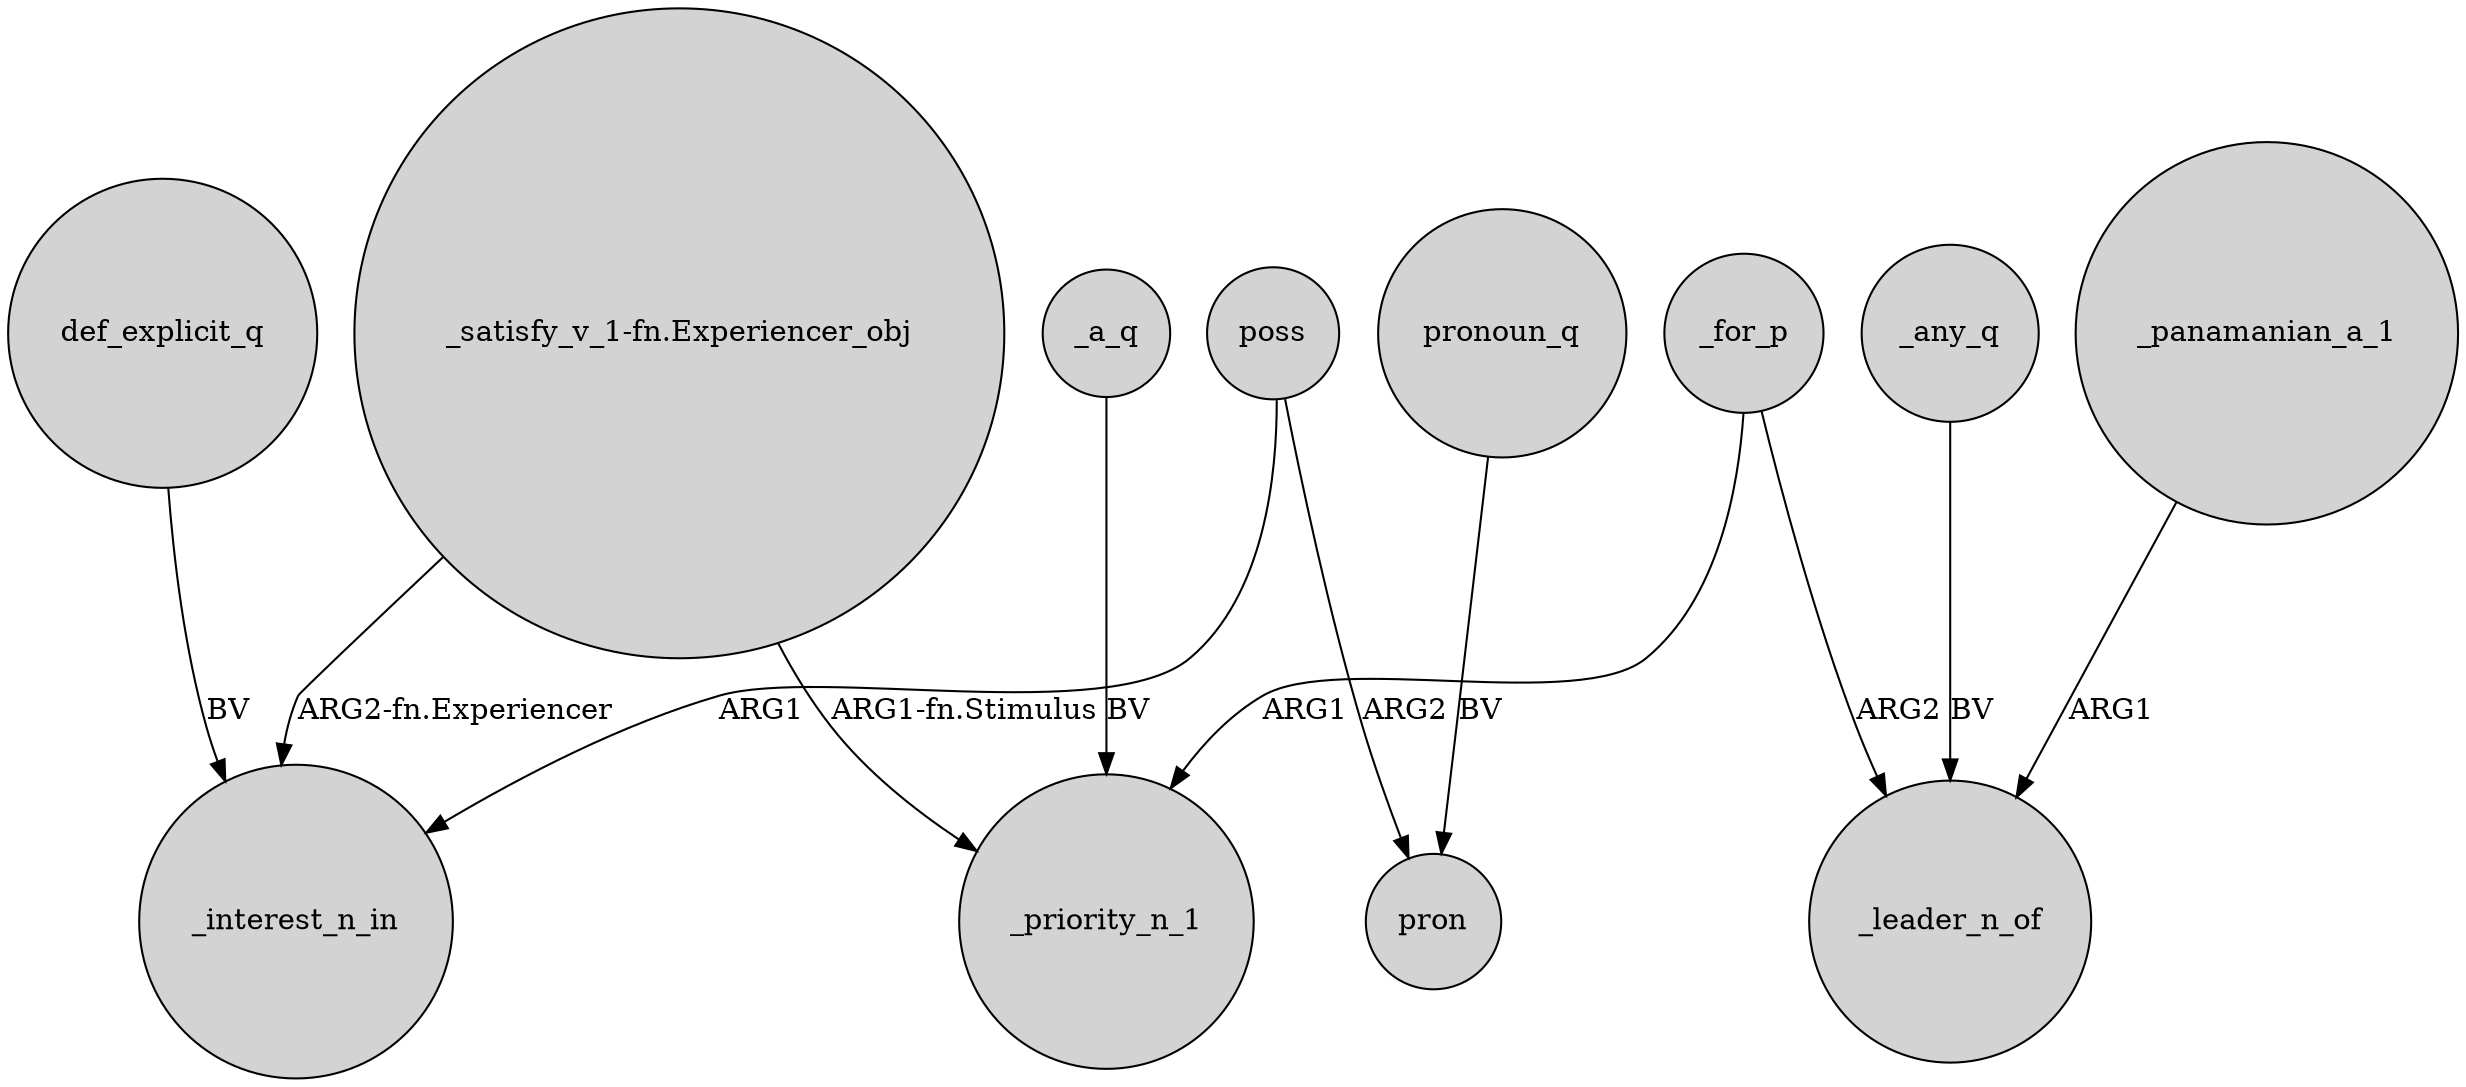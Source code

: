 digraph {
	node [shape=circle style=filled]
	_for_p -> _priority_n_1 [label=ARG1]
	_panamanian_a_1 -> _leader_n_of [label=ARG1]
	_a_q -> _priority_n_1 [label=BV]
	"_satisfy_v_1-fn.Experiencer_obj" -> _priority_n_1 [label="ARG1-fn.Stimulus"]
	"_satisfy_v_1-fn.Experiencer_obj" -> _interest_n_in [label="ARG2-fn.Experiencer"]
	poss -> pron [label=ARG2]
	poss -> _interest_n_in [label=ARG1]
	def_explicit_q -> _interest_n_in [label=BV]
	_for_p -> _leader_n_of [label=ARG2]
	_any_q -> _leader_n_of [label=BV]
	pronoun_q -> pron [label=BV]
}
